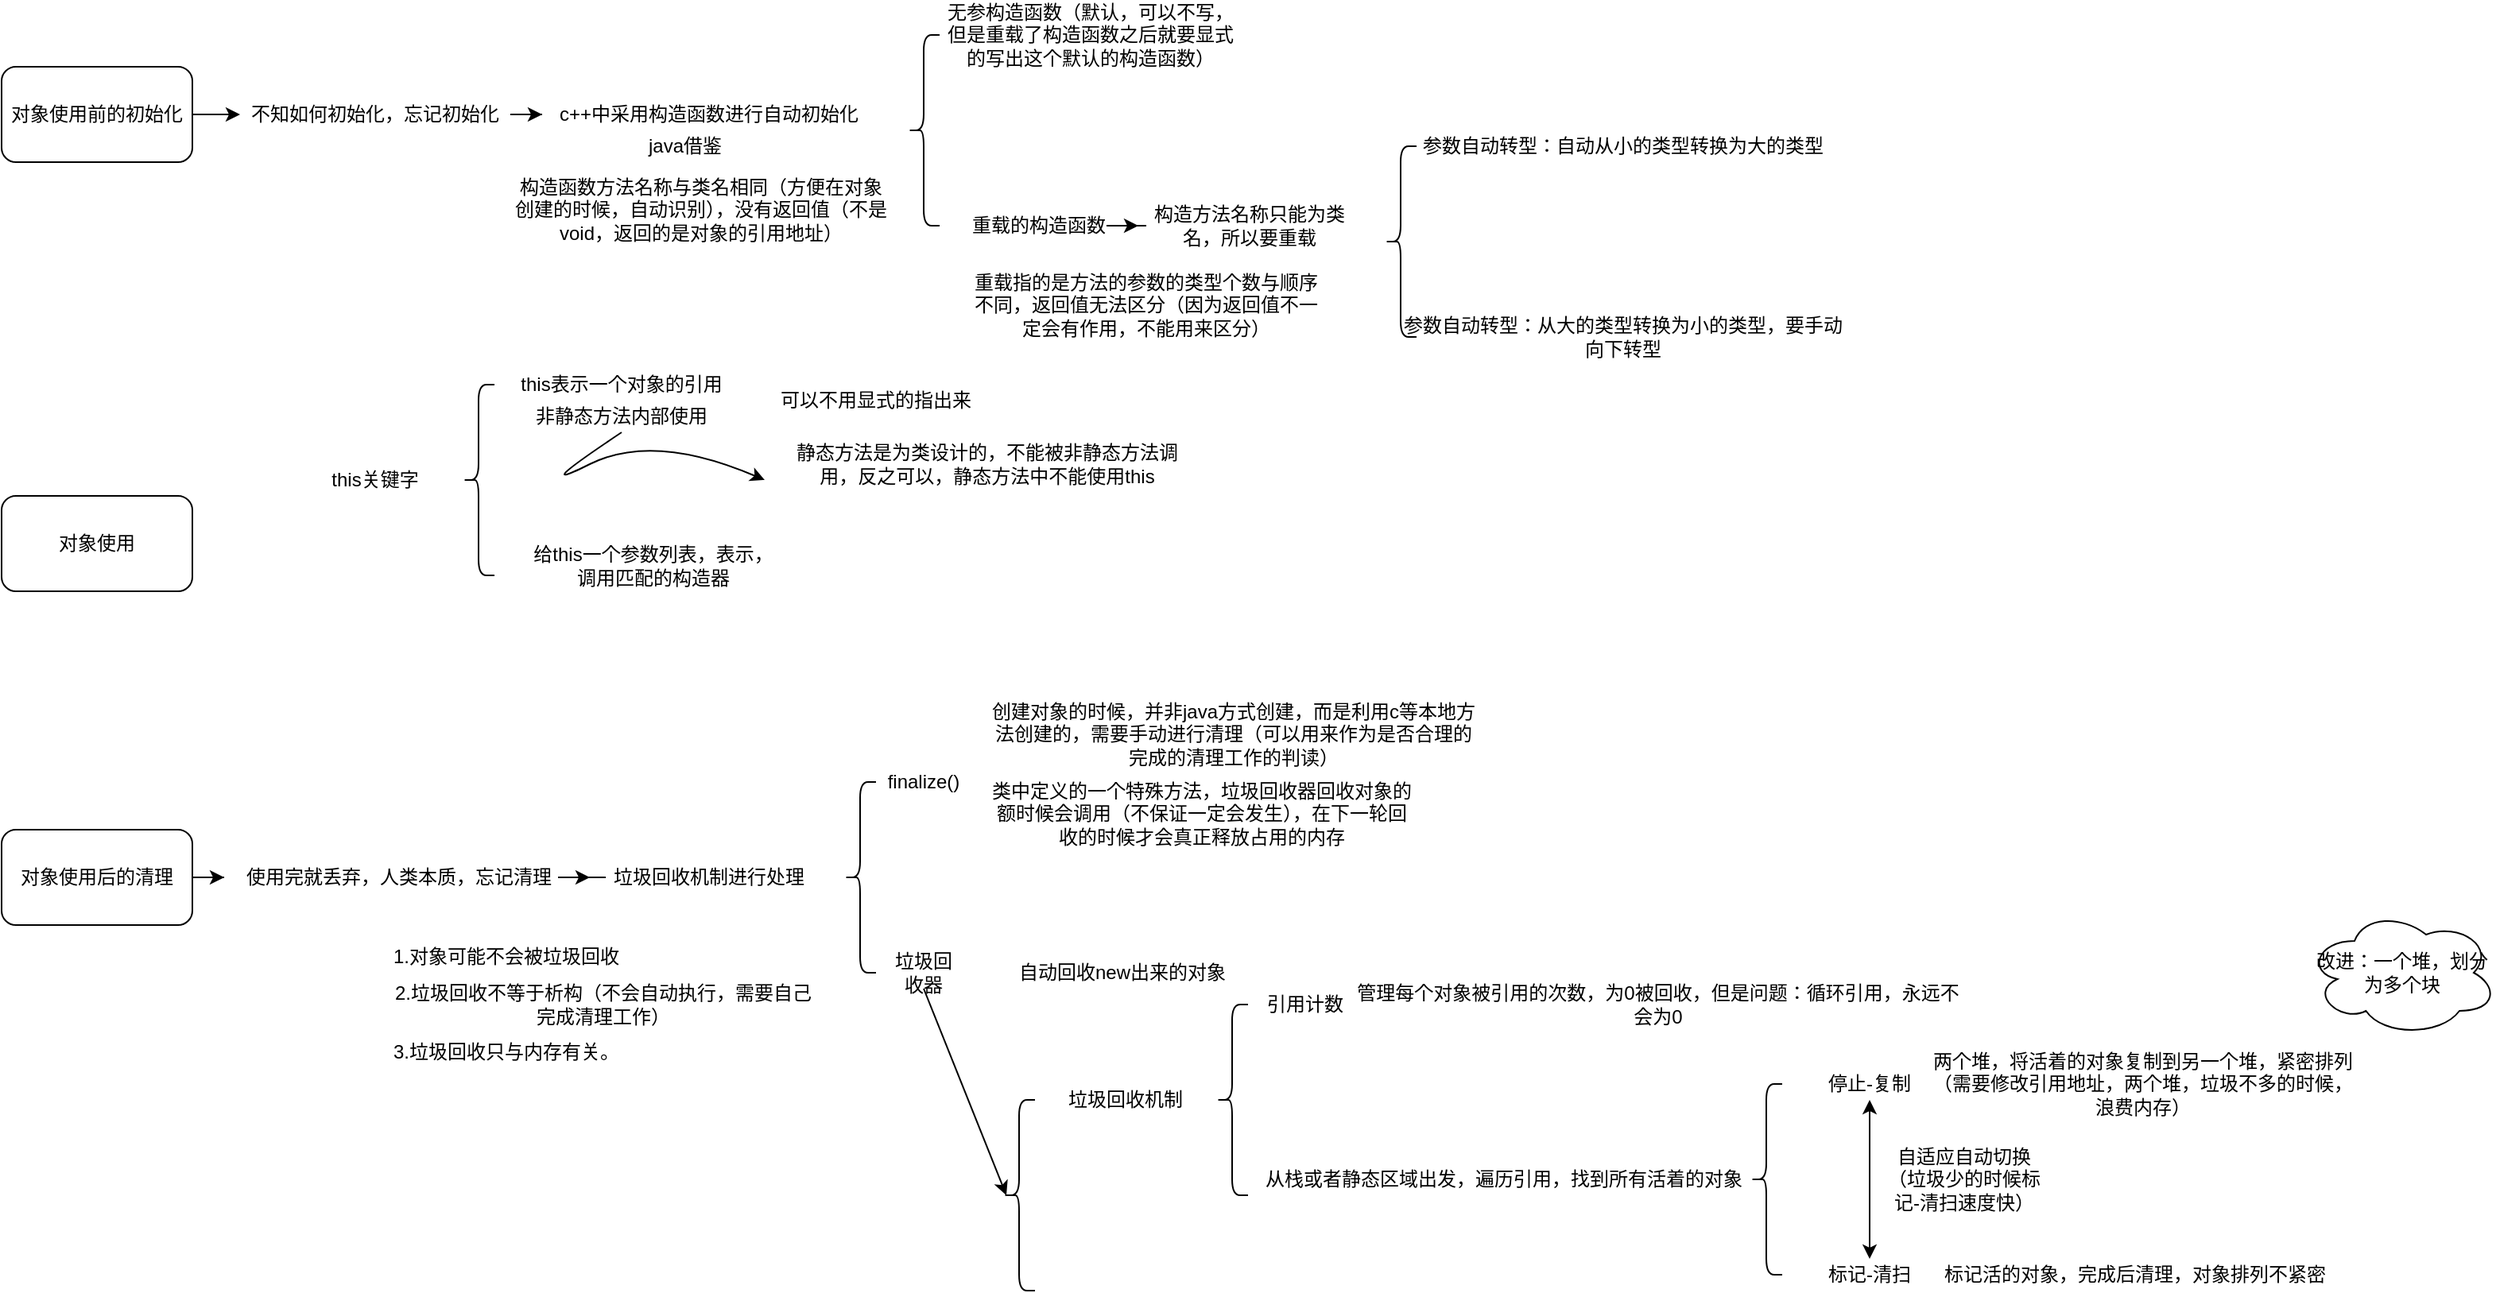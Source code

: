 <mxfile version="12.2.4" pages="1"><diagram id="JOLCQ4USGIajicp3QA5h" name="Page-1"><mxGraphModel dx="1104" dy="765" grid="1" gridSize="10" guides="1" tooltips="1" connect="1" arrows="1" fold="1" page="1" pageScale="1" pageWidth="827" pageHeight="1169" math="0" shadow="0"><root><mxCell id="0"/><mxCell id="1" parent="0"/><mxCell id="2" value="对象使用" style="rounded=1;whiteSpace=wrap;html=1;" parent="1" vertex="1"><mxGeometry x="40" y="540" width="120" height="60" as="geometry"/></mxCell><mxCell id="21" style="edgeStyle=orthogonalEdgeStyle;rounded=0;orthogonalLoop=1;jettySize=auto;html=1;exitX=1;exitY=0.5;exitDx=0;exitDy=0;" parent="1" source="3" target="6" edge="1"><mxGeometry relative="1" as="geometry"/></mxCell><mxCell id="3" value="对象使用前的初始化" style="rounded=1;whiteSpace=wrap;html=1;" parent="1" vertex="1"><mxGeometry x="40" y="270" width="120" height="60" as="geometry"/></mxCell><mxCell id="24" style="edgeStyle=orthogonalEdgeStyle;rounded=0;orthogonalLoop=1;jettySize=auto;html=1;exitX=1;exitY=0.5;exitDx=0;exitDy=0;" parent="1" source="4" target="8" edge="1"><mxGeometry relative="1" as="geometry"/></mxCell><mxCell id="4" value="对象使用后的清理" style="rounded=1;whiteSpace=wrap;html=1;" parent="1" vertex="1"><mxGeometry x="40" y="750" width="120" height="60" as="geometry"/></mxCell><mxCell id="22" style="edgeStyle=orthogonalEdgeStyle;rounded=0;orthogonalLoop=1;jettySize=auto;html=1;exitX=1;exitY=0.5;exitDx=0;exitDy=0;" parent="1" source="6" target="9" edge="1"><mxGeometry relative="1" as="geometry"/></mxCell><mxCell id="6" value="不知如何初始化，忘记初始化" style="text;html=1;strokeColor=none;fillColor=none;align=center;verticalAlign=middle;whiteSpace=wrap;rounded=0;" parent="1" vertex="1"><mxGeometry x="190" y="290" width="170" height="20" as="geometry"/></mxCell><mxCell id="25" style="edgeStyle=orthogonalEdgeStyle;rounded=0;orthogonalLoop=1;jettySize=auto;html=1;exitX=1;exitY=0.5;exitDx=0;exitDy=0;" parent="1" source="8" target="11" edge="1"><mxGeometry relative="1" as="geometry"/></mxCell><mxCell id="8" value="使用完就丢弃，人类本质，忘记清理" style="text;html=1;strokeColor=none;fillColor=none;align=center;verticalAlign=middle;whiteSpace=wrap;rounded=0;" parent="1" vertex="1"><mxGeometry x="180" y="770" width="220" height="20" as="geometry"/></mxCell><mxCell id="9" value="c++中采用构造函数进行自动初始化" style="text;html=1;strokeColor=none;fillColor=none;align=center;verticalAlign=middle;whiteSpace=wrap;rounded=0;" parent="1" vertex="1"><mxGeometry x="380" y="290" width="210" height="20" as="geometry"/></mxCell><mxCell id="10" value="java借鉴" style="text;html=1;strokeColor=none;fillColor=none;align=center;verticalAlign=middle;whiteSpace=wrap;rounded=0;" parent="1" vertex="1"><mxGeometry x="440" y="310" width="60" height="20" as="geometry"/></mxCell><mxCell id="11" value="垃圾回收机制进行处理" style="text;html=1;strokeColor=none;fillColor=none;align=center;verticalAlign=middle;whiteSpace=wrap;rounded=0;" parent="1" vertex="1"><mxGeometry x="410" y="770" width="150" height="20" as="geometry"/></mxCell><mxCell id="12" value="" style="shape=curlyBracket;whiteSpace=wrap;html=1;rounded=1;" parent="1" vertex="1"><mxGeometry x="610" y="250" width="20" height="120" as="geometry"/></mxCell><mxCell id="13" value="无参构造函数（默认，可以不写，但是重载了构造函数之后就要显式的写出这个默认的构造函数）" style="text;html=1;strokeColor=none;fillColor=none;align=center;verticalAlign=middle;whiteSpace=wrap;rounded=0;" parent="1" vertex="1"><mxGeometry x="630" y="240" width="190" height="20" as="geometry"/></mxCell><mxCell id="23" style="edgeStyle=orthogonalEdgeStyle;rounded=0;orthogonalLoop=1;jettySize=auto;html=1;exitX=1;exitY=0.5;exitDx=0;exitDy=0;" parent="1" source="14" target="17" edge="1"><mxGeometry relative="1" as="geometry"/></mxCell><mxCell id="14" value="重载的构造函数" style="text;html=1;strokeColor=none;fillColor=none;align=center;verticalAlign=middle;whiteSpace=wrap;rounded=0;" parent="1" vertex="1"><mxGeometry x="645" y="360" width="95" height="20" as="geometry"/></mxCell><mxCell id="15" value="重载指的是方法的参数的类型个数与顺序不同，返回值无法区分（因为返回值不一定会有作用，不能用来区分）" style="text;html=1;strokeColor=none;fillColor=none;align=center;verticalAlign=middle;whiteSpace=wrap;rounded=0;" parent="1" vertex="1"><mxGeometry x="650" y="410" width="220" height="20" as="geometry"/></mxCell><mxCell id="16" value="构造函数方法名称与类名相同（方便在对象创建的时候，自动识别），没有返回值（不是void，返回的是对象的引用地址）" style="text;html=1;strokeColor=none;fillColor=none;align=center;verticalAlign=middle;whiteSpace=wrap;rounded=0;" parent="1" vertex="1"><mxGeometry x="360" y="350" width="240" height="20" as="geometry"/></mxCell><mxCell id="17" value="构造方法名称只能为类名，所以要重载" style="text;html=1;strokeColor=none;fillColor=none;align=center;verticalAlign=middle;whiteSpace=wrap;rounded=0;" parent="1" vertex="1"><mxGeometry x="755" y="360" width="140" height="20" as="geometry"/></mxCell><mxCell id="18" value="" style="shape=curlyBracket;whiteSpace=wrap;html=1;rounded=1;" parent="1" vertex="1"><mxGeometry x="910" y="320" width="20" height="120" as="geometry"/></mxCell><mxCell id="19" value="参数自动转型：自动从小的类型转换为大的类型" style="text;html=1;strokeColor=none;fillColor=none;align=center;verticalAlign=middle;whiteSpace=wrap;rounded=0;" parent="1" vertex="1"><mxGeometry x="920" y="310" width="280" height="20" as="geometry"/></mxCell><mxCell id="20" value="参数自动转型：从大的类型转换为小的类型，要手动向下转型" style="text;html=1;strokeColor=none;fillColor=none;align=center;verticalAlign=middle;whiteSpace=wrap;rounded=0;" parent="1" vertex="1"><mxGeometry x="920" y="430" width="280" height="20" as="geometry"/></mxCell><mxCell id="26" value="this关键字" style="text;html=1;strokeColor=none;fillColor=none;align=center;verticalAlign=middle;whiteSpace=wrap;rounded=0;" parent="1" vertex="1"><mxGeometry x="230" y="520" width="90" height="20" as="geometry"/></mxCell><mxCell id="27" value="" style="shape=curlyBracket;whiteSpace=wrap;html=1;rounded=1;" parent="1" vertex="1"><mxGeometry x="330" y="470" width="20" height="120" as="geometry"/></mxCell><mxCell id="28" value="this表示一个对象的引用" style="text;html=1;strokeColor=none;fillColor=none;align=center;verticalAlign=middle;whiteSpace=wrap;rounded=0;" parent="1" vertex="1"><mxGeometry x="350" y="460" width="160" height="20" as="geometry"/></mxCell><mxCell id="29" value="非静态方法内部使用" style="text;html=1;strokeColor=none;fillColor=none;align=center;verticalAlign=middle;whiteSpace=wrap;rounded=0;" parent="1" vertex="1"><mxGeometry x="360" y="480" width="140" height="20" as="geometry"/></mxCell><mxCell id="30" value="可以不用显式的指出来" style="text;html=1;strokeColor=none;fillColor=none;align=center;verticalAlign=middle;whiteSpace=wrap;rounded=0;" parent="1" vertex="1"><mxGeometry x="520" y="470" width="140" height="20" as="geometry"/></mxCell><mxCell id="31" value="给this一个参数列表，表示，调用匹配的构造器" style="text;html=1;strokeColor=none;fillColor=none;align=center;verticalAlign=middle;whiteSpace=wrap;rounded=0;" parent="1" vertex="1"><mxGeometry x="370" y="574" width="160" height="20" as="geometry"/></mxCell><mxCell id="32" value="" style="curved=1;endArrow=classic;html=1;exitX=0.5;exitY=1;exitDx=0;exitDy=0;" parent="1" source="29" edge="1"><mxGeometry width="50" height="50" relative="1" as="geometry"><mxPoint x="450" y="550" as="sourcePoint"/><mxPoint x="520" y="530" as="targetPoint"/><Array as="points"><mxPoint x="370" y="540"/><mxPoint x="450" y="500"/></Array></mxGeometry></mxCell><mxCell id="33" value="静态方法是为类设计的，不能被非静态方法调用，反之可以，静态方法中不能使用this" style="text;html=1;strokeColor=none;fillColor=none;align=center;verticalAlign=middle;whiteSpace=wrap;rounded=0;" parent="1" vertex="1"><mxGeometry x="530" y="510" width="260" height="20" as="geometry"/></mxCell><mxCell id="34" value="" style="shape=curlyBracket;whiteSpace=wrap;html=1;rounded=1;" parent="1" vertex="1"><mxGeometry x="570" y="720" width="20" height="120" as="geometry"/></mxCell><mxCell id="35" value="finalize()" style="text;html=1;strokeColor=none;fillColor=none;align=center;verticalAlign=middle;whiteSpace=wrap;rounded=0;" parent="1" vertex="1"><mxGeometry x="600" y="710" width="40" height="20" as="geometry"/></mxCell><mxCell id="36" value="类中定义的一个特殊方法，垃圾回收器回收对象的额时候会调用（不保证一定会发生），在下一轮回收的时候才会真正释放占用的内存" style="text;html=1;strokeColor=none;fillColor=none;align=center;verticalAlign=middle;whiteSpace=wrap;rounded=0;" parent="1" vertex="1"><mxGeometry x="660" y="730" width="270" height="20" as="geometry"/></mxCell><mxCell id="37" value="1.对象可能不会被垃圾回收" style="text;html=1;strokeColor=none;fillColor=none;align=center;verticalAlign=middle;whiteSpace=wrap;rounded=0;" parent="1" vertex="1"><mxGeometry x="275" y="820" width="165" height="20" as="geometry"/></mxCell><mxCell id="38" value="2.垃圾回收不等于析构（不会自动执行，需要自己完成清理工作）" style="text;html=1;strokeColor=none;fillColor=none;align=center;verticalAlign=middle;whiteSpace=wrap;rounded=0;" parent="1" vertex="1"><mxGeometry x="281" y="850" width="275" height="20" as="geometry"/></mxCell><mxCell id="39" value="3.垃圾回收只与内存有关。" style="text;html=1;strokeColor=none;fillColor=none;align=center;verticalAlign=middle;whiteSpace=wrap;rounded=0;" parent="1" vertex="1"><mxGeometry x="275" y="880" width="165" height="20" as="geometry"/></mxCell><mxCell id="40" value="垃圾回收器" style="text;html=1;strokeColor=none;fillColor=none;align=center;verticalAlign=middle;whiteSpace=wrap;rounded=0;" parent="1" vertex="1"><mxGeometry x="600" y="830" width="40" height="20" as="geometry"/></mxCell><mxCell id="42" value="自动回收new出来的对象" style="text;html=1;strokeColor=none;fillColor=none;align=center;verticalAlign=middle;whiteSpace=wrap;rounded=0;" parent="1" vertex="1"><mxGeometry x="660" y="830" width="170" height="20" as="geometry"/></mxCell><mxCell id="43" value="创建对象的时候，并非java方式创建，而是利用c等本地方法创建的，需要手动进行清理（可以用来作为是否合理的完成的清理工作的判读）" style="text;html=1;strokeColor=none;fillColor=none;align=center;verticalAlign=middle;whiteSpace=wrap;rounded=0;" parent="1" vertex="1"><mxGeometry x="660" y="680" width="310" height="20" as="geometry"/></mxCell><mxCell id="44" value="" style="endArrow=classic;html=1;exitX=0.5;exitY=1;exitDx=0;exitDy=0;entryX=0.1;entryY=0.5;entryDx=0;entryDy=0;entryPerimeter=0;" parent="1" source="40" target="45" edge="1"><mxGeometry width="50" height="50" relative="1" as="geometry"><mxPoint x="600" y="930" as="sourcePoint"/><mxPoint x="620" y="960" as="targetPoint"/></mxGeometry></mxCell><mxCell id="45" value="" style="shape=curlyBracket;whiteSpace=wrap;html=1;rounded=1;" parent="1" vertex="1"><mxGeometry x="670" y="920" width="20" height="120" as="geometry"/></mxCell><mxCell id="46" value="垃圾回收机制" style="text;html=1;strokeColor=none;fillColor=none;align=center;verticalAlign=middle;whiteSpace=wrap;rounded=0;" parent="1" vertex="1"><mxGeometry x="693" y="910" width="108" height="20" as="geometry"/></mxCell><mxCell id="47" value="" style="shape=curlyBracket;whiteSpace=wrap;html=1;rounded=1;" parent="1" vertex="1"><mxGeometry x="804" y="860" width="20" height="120" as="geometry"/></mxCell><mxCell id="48" value="引用计数" style="text;html=1;strokeColor=none;fillColor=none;align=center;verticalAlign=middle;whiteSpace=wrap;rounded=0;" parent="1" vertex="1"><mxGeometry x="830" y="850" width="60" height="20" as="geometry"/></mxCell><mxCell id="49" value="管理每个对象被引用的次数，为0被回收，但是问题：循环引用，永远不会为0" style="text;html=1;strokeColor=none;fillColor=none;align=center;verticalAlign=middle;whiteSpace=wrap;rounded=0;" parent="1" vertex="1"><mxGeometry x="890" y="850" width="384" height="20" as="geometry"/></mxCell><mxCell id="50" value="从栈或者静态区域出发，遍历引用，找到所有活着的对象" style="text;html=1;strokeColor=none;fillColor=none;align=center;verticalAlign=middle;whiteSpace=wrap;rounded=0;" parent="1" vertex="1"><mxGeometry x="795" y="960" width="380" height="20" as="geometry"/></mxCell><mxCell id="51" value="" style="shape=curlyBracket;whiteSpace=wrap;html=1;rounded=1;" parent="1" vertex="1"><mxGeometry x="1140" y="910" width="20" height="120" as="geometry"/></mxCell><mxCell id="52" value="停止-复制" style="text;html=1;strokeColor=none;fillColor=none;align=center;verticalAlign=middle;whiteSpace=wrap;rounded=0;" parent="1" vertex="1"><mxGeometry x="1180" y="900" width="70" height="20" as="geometry"/></mxCell><mxCell id="53" value="两个堆，将活着的对象复制到另一个堆，紧密排列（需要修改引用地址，两个堆，垃圾不多的时候，浪费内存）" style="text;html=1;strokeColor=none;fillColor=none;align=center;verticalAlign=middle;whiteSpace=wrap;rounded=0;" parent="1" vertex="1"><mxGeometry x="1254" y="900" width="266" height="20" as="geometry"/></mxCell><mxCell id="54" value="标记-清扫" style="text;html=1;strokeColor=none;fillColor=none;align=center;verticalAlign=middle;whiteSpace=wrap;rounded=0;" vertex="1" parent="1"><mxGeometry x="1185" y="1020" width="60" height="20" as="geometry"/></mxCell><mxCell id="56" value="" style="endArrow=classic;startArrow=classic;html=1;entryX=0.5;entryY=1;entryDx=0;entryDy=0;exitX=0.5;exitY=0;exitDx=0;exitDy=0;" edge="1" parent="1" source="54" target="52"><mxGeometry width="50" height="50" relative="1" as="geometry"><mxPoint x="1190" y="1000" as="sourcePoint"/><mxPoint x="1240" y="950" as="targetPoint"/></mxGeometry></mxCell><mxCell id="57" value="自适应自动切换（垃圾少的时候标记-清扫速度快）" style="text;html=1;strokeColor=none;fillColor=none;align=center;verticalAlign=middle;whiteSpace=wrap;rounded=0;" vertex="1" parent="1"><mxGeometry x="1221.5" y="960" width="105" height="20" as="geometry"/></mxCell><mxCell id="58" value="改进：一个堆，划分为多个块" style="ellipse;shape=cloud;whiteSpace=wrap;html=1;" vertex="1" parent="1"><mxGeometry x="1490" y="800" width="120" height="80" as="geometry"/></mxCell><mxCell id="59" value="标记活的对象，完成后清理，对象排列不紧密" style="text;html=1;strokeColor=none;fillColor=none;align=center;verticalAlign=middle;whiteSpace=wrap;rounded=0;" vertex="1" parent="1"><mxGeometry x="1254" y="1020" width="256" height="20" as="geometry"/></mxCell></root></mxGraphModel></diagram></mxfile>